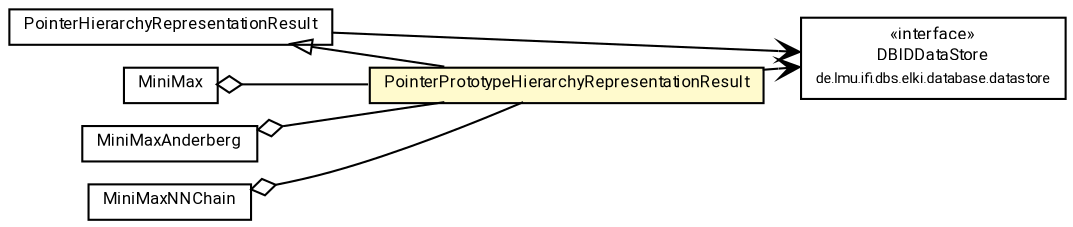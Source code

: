 #!/usr/local/bin/dot
#
# Class diagram 
# Generated by UMLGraph version R5_7_2-60-g0e99a6 (http://www.spinellis.gr/umlgraph/)
#

digraph G {
	graph [fontnames="svg"]
	edge [fontname="Roboto",fontsize=7,labelfontname="Roboto",labelfontsize=7,color="black"];
	node [fontname="Roboto",fontcolor="black",fontsize=8,shape=plaintext,margin=0,width=0,height=0];
	nodesep=0.15;
	ranksep=0.25;
	rankdir=LR;
	// de.lmu.ifi.dbs.elki.algorithm.clustering.hierarchical.PointerHierarchyRepresentationResult
	c8220177 [label=<<table title="de.lmu.ifi.dbs.elki.algorithm.clustering.hierarchical.PointerHierarchyRepresentationResult" border="0" cellborder="1" cellspacing="0" cellpadding="2" href="PointerHierarchyRepresentationResult.html" target="_parent">
		<tr><td><table border="0" cellspacing="0" cellpadding="1">
		<tr><td align="center" balign="center"> <font face="Roboto">PointerHierarchyRepresentationResult</font> </td></tr>
		</table></td></tr>
		</table>>, URL="PointerHierarchyRepresentationResult.html"];
	// de.lmu.ifi.dbs.elki.algorithm.clustering.hierarchical.MiniMax<O>
	c8220212 [label=<<table title="de.lmu.ifi.dbs.elki.algorithm.clustering.hierarchical.MiniMax" border="0" cellborder="1" cellspacing="0" cellpadding="2" href="MiniMax.html" target="_parent">
		<tr><td><table border="0" cellspacing="0" cellpadding="1">
		<tr><td align="center" balign="center"> <font face="Roboto">MiniMax</font> </td></tr>
		</table></td></tr>
		</table>>, URL="MiniMax.html"];
	// de.lmu.ifi.dbs.elki.algorithm.clustering.hierarchical.MiniMaxAnderberg<O>
	c8220235 [label=<<table title="de.lmu.ifi.dbs.elki.algorithm.clustering.hierarchical.MiniMaxAnderberg" border="0" cellborder="1" cellspacing="0" cellpadding="2" href="MiniMaxAnderberg.html" target="_parent">
		<tr><td><table border="0" cellspacing="0" cellpadding="1">
		<tr><td align="center" balign="center"> <font face="Roboto">MiniMaxAnderberg</font> </td></tr>
		</table></td></tr>
		</table>>, URL="MiniMaxAnderberg.html"];
	// de.lmu.ifi.dbs.elki.algorithm.clustering.hierarchical.MiniMaxNNChain<O>
	c8220237 [label=<<table title="de.lmu.ifi.dbs.elki.algorithm.clustering.hierarchical.MiniMaxNNChain" border="0" cellborder="1" cellspacing="0" cellpadding="2" href="MiniMaxNNChain.html" target="_parent">
		<tr><td><table border="0" cellspacing="0" cellpadding="1">
		<tr><td align="center" balign="center"> <font face="Roboto">MiniMaxNNChain</font> </td></tr>
		</table></td></tr>
		</table>>, URL="MiniMaxNNChain.html"];
	// de.lmu.ifi.dbs.elki.algorithm.clustering.hierarchical.PointerPrototypeHierarchyRepresentationResult
	c8220266 [label=<<table title="de.lmu.ifi.dbs.elki.algorithm.clustering.hierarchical.PointerPrototypeHierarchyRepresentationResult" border="0" cellborder="1" cellspacing="0" cellpadding="2" bgcolor="lemonChiffon" href="PointerPrototypeHierarchyRepresentationResult.html" target="_parent">
		<tr><td><table border="0" cellspacing="0" cellpadding="1">
		<tr><td align="center" balign="center"> <font face="Roboto">PointerPrototypeHierarchyRepresentationResult</font> </td></tr>
		</table></td></tr>
		</table>>, URL="PointerPrototypeHierarchyRepresentationResult.html"];
	// de.lmu.ifi.dbs.elki.database.datastore.DBIDDataStore
	c8220865 [label=<<table title="de.lmu.ifi.dbs.elki.database.datastore.DBIDDataStore" border="0" cellborder="1" cellspacing="0" cellpadding="2" href="../../../database/datastore/DBIDDataStore.html" target="_parent">
		<tr><td><table border="0" cellspacing="0" cellpadding="1">
		<tr><td align="center" balign="center"> &#171;interface&#187; </td></tr>
		<tr><td align="center" balign="center"> <font face="Roboto">DBIDDataStore</font> </td></tr>
		<tr><td align="center" balign="center"> <font face="Roboto" point-size="7.0">de.lmu.ifi.dbs.elki.database.datastore</font> </td></tr>
		</table></td></tr>
		</table>>, URL="../../../database/datastore/DBIDDataStore.html"];
	// de.lmu.ifi.dbs.elki.algorithm.clustering.hierarchical.MiniMax<O> has de.lmu.ifi.dbs.elki.algorithm.clustering.hierarchical.PointerPrototypeHierarchyRepresentationResult
	c8220212 -> c8220266 [arrowhead=none,arrowtail=ediamond,dir=back,weight=4];
	// de.lmu.ifi.dbs.elki.algorithm.clustering.hierarchical.MiniMaxAnderberg<O> has de.lmu.ifi.dbs.elki.algorithm.clustering.hierarchical.PointerPrototypeHierarchyRepresentationResult
	c8220235 -> c8220266 [arrowhead=none,arrowtail=ediamond,dir=back,weight=4];
	// de.lmu.ifi.dbs.elki.algorithm.clustering.hierarchical.MiniMaxNNChain<O> has de.lmu.ifi.dbs.elki.algorithm.clustering.hierarchical.PointerPrototypeHierarchyRepresentationResult
	c8220237 -> c8220266 [arrowhead=none,arrowtail=ediamond,dir=back,weight=4];
	// de.lmu.ifi.dbs.elki.algorithm.clustering.hierarchical.PointerPrototypeHierarchyRepresentationResult extends de.lmu.ifi.dbs.elki.algorithm.clustering.hierarchical.PointerHierarchyRepresentationResult
	c8220177 -> c8220266 [arrowtail=empty,dir=back,weight=10];
	// de.lmu.ifi.dbs.elki.algorithm.clustering.hierarchical.PointerHierarchyRepresentationResult navassoc de.lmu.ifi.dbs.elki.database.datastore.DBIDDataStore
	c8220177 -> c8220865 [arrowhead=open,weight=1];
	// de.lmu.ifi.dbs.elki.algorithm.clustering.hierarchical.PointerPrototypeHierarchyRepresentationResult navassoc de.lmu.ifi.dbs.elki.database.datastore.DBIDDataStore
	c8220266 -> c8220865 [arrowhead=open,weight=1];
}

